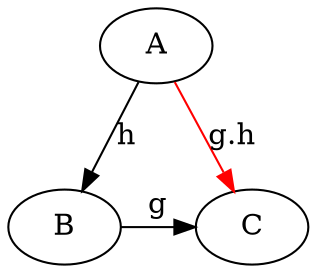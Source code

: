 digraph G {
    stylesheet = "ct.css"
    node [style=filled fillcolor=white]
    A -> B [label=h]
    B -> C [constraint=false label=g]
    A -> C [color=red label="g.h"]
}